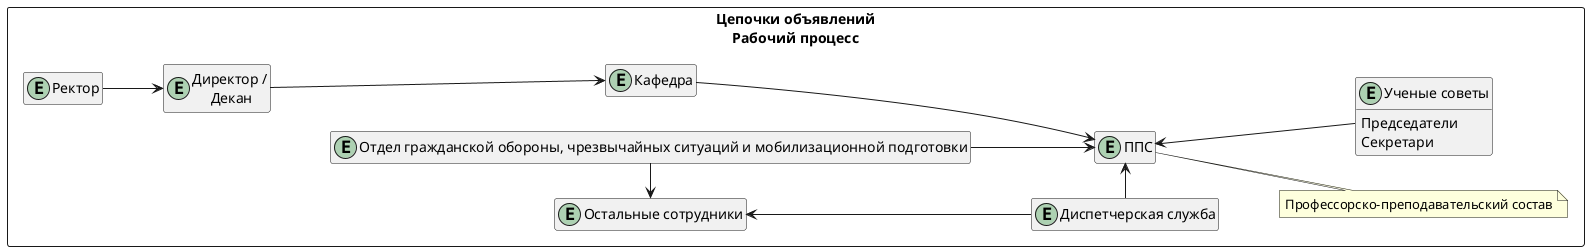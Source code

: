 ﻿@startuml
'https://plantuml.com/use-case-diagram

left to right direction

hide methods
hide fields

rectangle "Цепочки объявлений\nРабочий процесс" {
    entity "Ректор" as rector
    entity "Директор /\n Декан" as director
    entity "Кафедра" as chair
    entity "ППС" as teachers
    note right: Профессорско-преподавательский состав
    
    entity "Ученые советы" as academicCouncils {
        Председатели
        Секретари
    }
    show academicCouncils fields
    
    entity "Диспетчерская служба" as dispatchingService
    entity "Отдел гражданской обороны, чрезвычайных ситуаций и мобилизационной подготовки" as civilDefenseAndEmergencySituationDepartment
    
    entity "Остальные сотрудники" as employees
    
     rector --> director
     director --> chair
     chair --> teachers
     
     civilDefenseAndEmergencySituationDepartment -right-> teachers
     civilDefenseAndEmergencySituationDepartment -right-> employees
     
     dispatchingService -> teachers
     dispatchingService -up-> employees
      
     academicCouncils -up-> teachers
}

@enduml